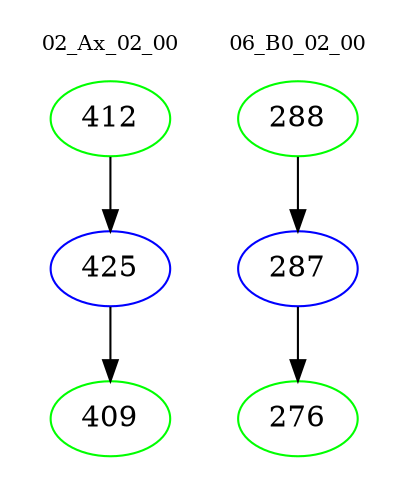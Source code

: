 digraph{
subgraph cluster_0 {
color = white
label = "02_Ax_02_00";
fontsize=10;
T0_412 [label="412", color="green"]
T0_412 -> T0_425 [color="black"]
T0_425 [label="425", color="blue"]
T0_425 -> T0_409 [color="black"]
T0_409 [label="409", color="green"]
}
subgraph cluster_1 {
color = white
label = "06_B0_02_00";
fontsize=10;
T1_288 [label="288", color="green"]
T1_288 -> T1_287 [color="black"]
T1_287 [label="287", color="blue"]
T1_287 -> T1_276 [color="black"]
T1_276 [label="276", color="green"]
}
}
